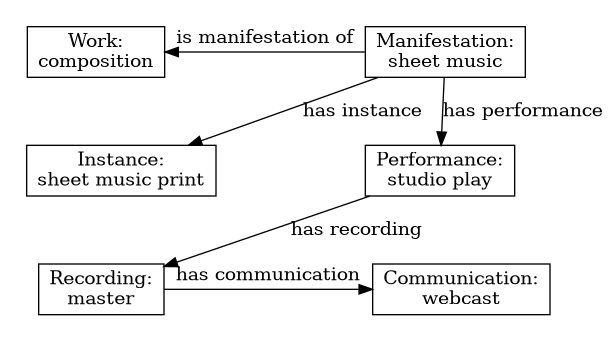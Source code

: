 @startuml
digraph CopyrightOnto_CreationLifeCycleSampleMusic {
  node [shape=box]; compound=true; newrank=true;

  subgraph cluster_left { style=invis;
    "Work:\ncomposition";
    "Instance:\nsheet music print";
    "Recording:\nmaster";
  }
  subgraph cluster_right { style=invis;
    "Manifestation:\nsheet music";
    "Performance:\nstudio play";
    "Communication:\nwebcast";
  }
  {rank=same "Work:\ncomposition" "Manifestation:\nsheet music"}
  {rank=same "Instance:\nsheet music print" "Performance:\nstudio play"}
  {rank=same "Recording:\nmaster" "Communication:\nwebcast"}

  "Work:\ncomposition" -> "Manifestation:\nsheet music" [label="is manifestation of", dir=back]
  "Manifestation:\nsheet music" -> "Instance:\nsheet music print" [label="has instance"]
  "Manifestation:\nsheet music" -> "Performance:\nstudio play" [label="has performance"]
  "Performance:\nstudio play" -> "Recording:\nmaster" [label="has recording"]
  "Recording:\nmaster" -> "Communication:\nwebcast" [label="has communication"]
}
@enduml